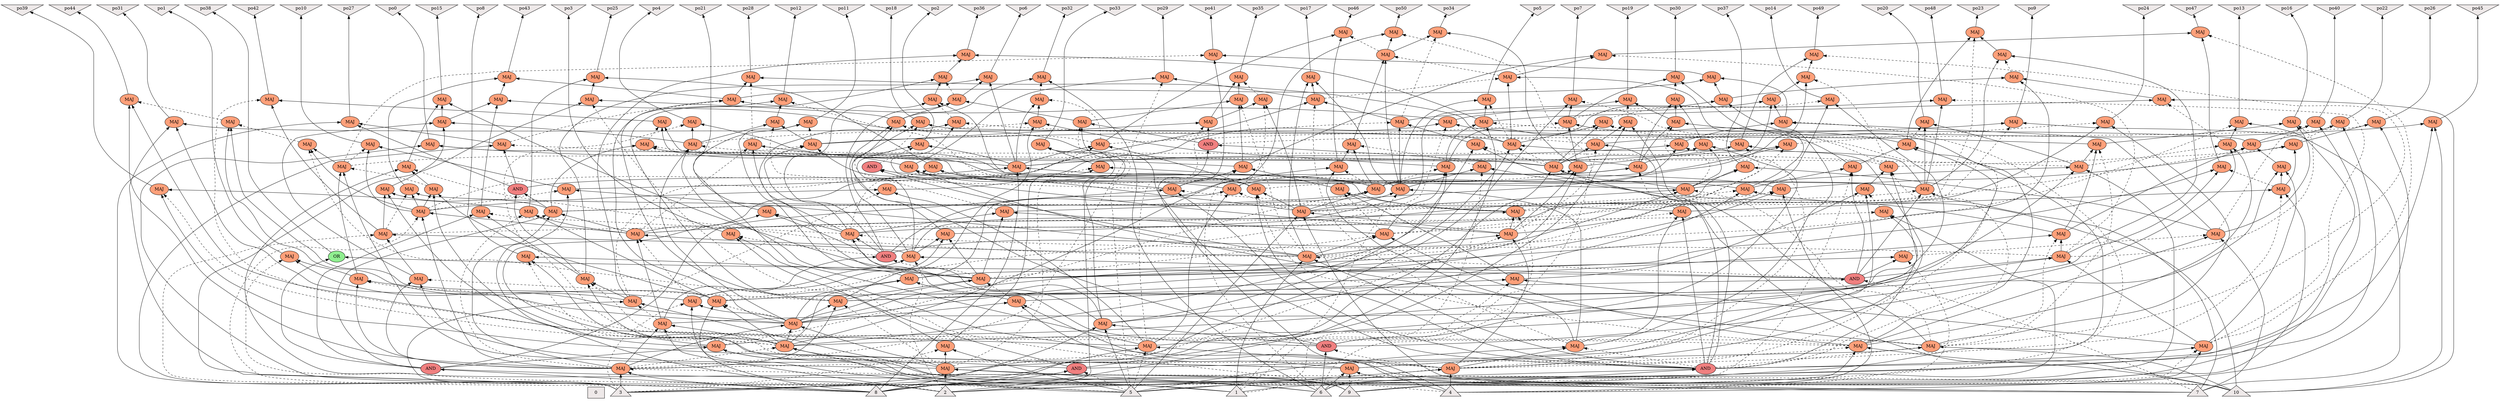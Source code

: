 digraph {
rankdir=BT;
0 [label="0",shape=box,style=filled,fillcolor=snow2]
1 [label="1",shape=triangle,style=filled,fillcolor=snow2]
2 [label="2",shape=triangle,style=filled,fillcolor=snow2]
3 [label="3",shape=triangle,style=filled,fillcolor=snow2]
4 [label="4",shape=triangle,style=filled,fillcolor=snow2]
5 [label="5",shape=triangle,style=filled,fillcolor=snow2]
6 [label="6",shape=triangle,style=filled,fillcolor=snow2]
7 [label="7",shape=triangle,style=filled,fillcolor=snow2]
8 [label="8",shape=triangle,style=filled,fillcolor=snow2]
9 [label="9",shape=triangle,style=filled,fillcolor=snow2]
10 [label="10",shape=triangle,style=filled,fillcolor=snow2]
11 [label="MAJ",shape=ellipse,style=filled,fillcolor=lightsalmon]
12 [label="MAJ",shape=ellipse,style=filled,fillcolor=lightsalmon]
13 [label="MAJ",shape=ellipse,style=filled,fillcolor=lightsalmon]
14 [label="MAJ",shape=ellipse,style=filled,fillcolor=lightsalmon]
15 [label="MAJ",shape=ellipse,style=filled,fillcolor=lightsalmon]
16 [label="MAJ",shape=ellipse,style=filled,fillcolor=lightsalmon]
17 [label="AND",shape=ellipse,style=filled,fillcolor=lightcoral]
18 [label="MAJ",shape=ellipse,style=filled,fillcolor=lightsalmon]
19 [label="AND",shape=ellipse,style=filled,fillcolor=lightcoral]
20 [label="MAJ",shape=ellipse,style=filled,fillcolor=lightsalmon]
21 [label="MAJ",shape=ellipse,style=filled,fillcolor=lightsalmon]
22 [label="MAJ",shape=ellipse,style=filled,fillcolor=lightsalmon]
23 [label="MAJ",shape=ellipse,style=filled,fillcolor=lightsalmon]
24 [label="AND",shape=ellipse,style=filled,fillcolor=lightcoral]
25 [label="MAJ",shape=ellipse,style=filled,fillcolor=lightsalmon]
26 [label="MAJ",shape=ellipse,style=filled,fillcolor=lightsalmon]
27 [label="MAJ",shape=ellipse,style=filled,fillcolor=lightsalmon]
28 [label="MAJ",shape=ellipse,style=filled,fillcolor=lightsalmon]
29 [label="MAJ",shape=ellipse,style=filled,fillcolor=lightsalmon]
30 [label="MAJ",shape=ellipse,style=filled,fillcolor=lightsalmon]
31 [label="MAJ",shape=ellipse,style=filled,fillcolor=lightsalmon]
32 [label="MAJ",shape=ellipse,style=filled,fillcolor=lightsalmon]
33 [label="MAJ",shape=ellipse,style=filled,fillcolor=lightsalmon]
34 [label="MAJ",shape=ellipse,style=filled,fillcolor=lightsalmon]
35 [label="MAJ",shape=ellipse,style=filled,fillcolor=lightsalmon]
36 [label="AND",shape=ellipse,style=filled,fillcolor=lightcoral]
37 [label="MAJ",shape=ellipse,style=filled,fillcolor=lightsalmon]
38 [label="MAJ",shape=ellipse,style=filled,fillcolor=lightsalmon]
39 [label="MAJ",shape=ellipse,style=filled,fillcolor=lightsalmon]
40 [label="AND",shape=ellipse,style=filled,fillcolor=lightcoral]
41 [label="MAJ",shape=ellipse,style=filled,fillcolor=lightsalmon]
42 [label="MAJ",shape=ellipse,style=filled,fillcolor=lightsalmon]
43 [label="MAJ",shape=ellipse,style=filled,fillcolor=lightsalmon]
44 [label="MAJ",shape=ellipse,style=filled,fillcolor=lightsalmon]
45 [label="AND",shape=ellipse,style=filled,fillcolor=lightcoral]
46 [label="MAJ",shape=ellipse,style=filled,fillcolor=lightsalmon]
47 [label="MAJ",shape=ellipse,style=filled,fillcolor=lightsalmon]
48 [label="MAJ",shape=ellipse,style=filled,fillcolor=lightsalmon]
49 [label="MAJ",shape=ellipse,style=filled,fillcolor=lightsalmon]
50 [label="MAJ",shape=ellipse,style=filled,fillcolor=lightsalmon]
51 [label="MAJ",shape=ellipse,style=filled,fillcolor=lightsalmon]
52 [label="MAJ",shape=ellipse,style=filled,fillcolor=lightsalmon]
53 [label="MAJ",shape=ellipse,style=filled,fillcolor=lightsalmon]
54 [label="MAJ",shape=ellipse,style=filled,fillcolor=lightsalmon]
55 [label="MAJ",shape=ellipse,style=filled,fillcolor=lightsalmon]
56 [label="MAJ",shape=ellipse,style=filled,fillcolor=lightsalmon]
57 [label="MAJ",shape=ellipse,style=filled,fillcolor=lightsalmon]
58 [label="MAJ",shape=ellipse,style=filled,fillcolor=lightsalmon]
59 [label="AND",shape=ellipse,style=filled,fillcolor=lightcoral]
60 [label="MAJ",shape=ellipse,style=filled,fillcolor=lightsalmon]
61 [label="MAJ",shape=ellipse,style=filled,fillcolor=lightsalmon]
62 [label="MAJ",shape=ellipse,style=filled,fillcolor=lightsalmon]
63 [label="MAJ",shape=ellipse,style=filled,fillcolor=lightsalmon]
64 [label="MAJ",shape=ellipse,style=filled,fillcolor=lightsalmon]
65 [label="MAJ",shape=ellipse,style=filled,fillcolor=lightsalmon]
66 [label="MAJ",shape=ellipse,style=filled,fillcolor=lightsalmon]
67 [label="MAJ",shape=ellipse,style=filled,fillcolor=lightsalmon]
68 [label="MAJ",shape=ellipse,style=filled,fillcolor=lightsalmon]
69 [label="MAJ",shape=ellipse,style=filled,fillcolor=lightsalmon]
70 [label="MAJ",shape=ellipse,style=filled,fillcolor=lightsalmon]
71 [label="MAJ",shape=ellipse,style=filled,fillcolor=lightsalmon]
72 [label="MAJ",shape=ellipse,style=filled,fillcolor=lightsalmon]
73 [label="MAJ",shape=ellipse,style=filled,fillcolor=lightsalmon]
74 [label="MAJ",shape=ellipse,style=filled,fillcolor=lightsalmon]
75 [label="MAJ",shape=ellipse,style=filled,fillcolor=lightsalmon]
76 [label="MAJ",shape=ellipse,style=filled,fillcolor=lightsalmon]
77 [label="MAJ",shape=ellipse,style=filled,fillcolor=lightsalmon]
78 [label="AND",shape=ellipse,style=filled,fillcolor=lightcoral]
79 [label="MAJ",shape=ellipse,style=filled,fillcolor=lightsalmon]
80 [label="MAJ",shape=ellipse,style=filled,fillcolor=lightsalmon]
81 [label="MAJ",shape=ellipse,style=filled,fillcolor=lightsalmon]
82 [label="MAJ",shape=ellipse,style=filled,fillcolor=lightsalmon]
83 [label="MAJ",shape=ellipse,style=filled,fillcolor=lightsalmon]
84 [label="MAJ",shape=ellipse,style=filled,fillcolor=lightsalmon]
85 [label="MAJ",shape=ellipse,style=filled,fillcolor=lightsalmon]
86 [label="MAJ",shape=ellipse,style=filled,fillcolor=lightsalmon]
87 [label="MAJ",shape=ellipse,style=filled,fillcolor=lightsalmon]
88 [label="MAJ",shape=ellipse,style=filled,fillcolor=lightsalmon]
89 [label="MAJ",shape=ellipse,style=filled,fillcolor=lightsalmon]
90 [label="MAJ",shape=ellipse,style=filled,fillcolor=lightsalmon]
91 [label="MAJ",shape=ellipse,style=filled,fillcolor=lightsalmon]
92 [label="MAJ",shape=ellipse,style=filled,fillcolor=lightsalmon]
93 [label="MAJ",shape=ellipse,style=filled,fillcolor=lightsalmon]
94 [label="MAJ",shape=ellipse,style=filled,fillcolor=lightsalmon]
95 [label="MAJ",shape=ellipse,style=filled,fillcolor=lightsalmon]
96 [label="MAJ",shape=ellipse,style=filled,fillcolor=lightsalmon]
97 [label="MAJ",shape=ellipse,style=filled,fillcolor=lightsalmon]
98 [label="MAJ",shape=ellipse,style=filled,fillcolor=lightsalmon]
99 [label="MAJ",shape=ellipse,style=filled,fillcolor=lightsalmon]
100 [label="MAJ",shape=ellipse,style=filled,fillcolor=lightsalmon]
101 [label="MAJ",shape=ellipse,style=filled,fillcolor=lightsalmon]
102 [label="MAJ",shape=ellipse,style=filled,fillcolor=lightsalmon]
103 [label="MAJ",shape=ellipse,style=filled,fillcolor=lightsalmon]
104 [label="MAJ",shape=ellipse,style=filled,fillcolor=lightsalmon]
105 [label="MAJ",shape=ellipse,style=filled,fillcolor=lightsalmon]
106 [label="MAJ",shape=ellipse,style=filled,fillcolor=lightsalmon]
107 [label="MAJ",shape=ellipse,style=filled,fillcolor=lightsalmon]
108 [label="MAJ",shape=ellipse,style=filled,fillcolor=lightsalmon]
109 [label="MAJ",shape=ellipse,style=filled,fillcolor=lightsalmon]
110 [label="MAJ",shape=ellipse,style=filled,fillcolor=lightsalmon]
111 [label="MAJ",shape=ellipse,style=filled,fillcolor=lightsalmon]
112 [label="MAJ",shape=ellipse,style=filled,fillcolor=lightsalmon]
113 [label="MAJ",shape=ellipse,style=filled,fillcolor=lightsalmon]
114 [label="MAJ",shape=ellipse,style=filled,fillcolor=lightsalmon]
115 [label="MAJ",shape=ellipse,style=filled,fillcolor=lightsalmon]
116 [label="MAJ",shape=ellipse,style=filled,fillcolor=lightsalmon]
117 [label="MAJ",shape=ellipse,style=filled,fillcolor=lightsalmon]
118 [label="MAJ",shape=ellipse,style=filled,fillcolor=lightsalmon]
119 [label="MAJ",shape=ellipse,style=filled,fillcolor=lightsalmon]
120 [label="MAJ",shape=ellipse,style=filled,fillcolor=lightsalmon]
121 [label="MAJ",shape=ellipse,style=filled,fillcolor=lightsalmon]
122 [label="MAJ",shape=ellipse,style=filled,fillcolor=lightsalmon]
123 [label="MAJ",shape=ellipse,style=filled,fillcolor=lightsalmon]
124 [label="MAJ",shape=ellipse,style=filled,fillcolor=lightsalmon]
125 [label="MAJ",shape=ellipse,style=filled,fillcolor=lightsalmon]
126 [label="MAJ",shape=ellipse,style=filled,fillcolor=lightsalmon]
127 [label="MAJ",shape=ellipse,style=filled,fillcolor=lightsalmon]
128 [label="MAJ",shape=ellipse,style=filled,fillcolor=lightsalmon]
129 [label="MAJ",shape=ellipse,style=filled,fillcolor=lightsalmon]
130 [label="MAJ",shape=ellipse,style=filled,fillcolor=lightsalmon]
131 [label="MAJ",shape=ellipse,style=filled,fillcolor=lightsalmon]
132 [label="MAJ",shape=ellipse,style=filled,fillcolor=lightsalmon]
133 [label="MAJ",shape=ellipse,style=filled,fillcolor=lightsalmon]
134 [label="MAJ",shape=ellipse,style=filled,fillcolor=lightsalmon]
135 [label="MAJ",shape=ellipse,style=filled,fillcolor=lightsalmon]
136 [label="MAJ",shape=ellipse,style=filled,fillcolor=lightsalmon]
137 [label="MAJ",shape=ellipse,style=filled,fillcolor=lightsalmon]
138 [label="MAJ",shape=ellipse,style=filled,fillcolor=lightsalmon]
139 [label="MAJ",shape=ellipse,style=filled,fillcolor=lightsalmon]
140 [label="MAJ",shape=ellipse,style=filled,fillcolor=lightsalmon]
141 [label="AND",shape=ellipse,style=filled,fillcolor=lightcoral]
142 [label="MAJ",shape=ellipse,style=filled,fillcolor=lightsalmon]
143 [label="MAJ",shape=ellipse,style=filled,fillcolor=lightsalmon]
144 [label="MAJ",shape=ellipse,style=filled,fillcolor=lightsalmon]
145 [label="MAJ",shape=ellipse,style=filled,fillcolor=lightsalmon]
146 [label="MAJ",shape=ellipse,style=filled,fillcolor=lightsalmon]
147 [label="MAJ",shape=ellipse,style=filled,fillcolor=lightsalmon]
148 [label="MAJ",shape=ellipse,style=filled,fillcolor=lightsalmon]
149 [label="MAJ",shape=ellipse,style=filled,fillcolor=lightsalmon]
150 [label="MAJ",shape=ellipse,style=filled,fillcolor=lightsalmon]
151 [label="MAJ",shape=ellipse,style=filled,fillcolor=lightsalmon]
152 [label="MAJ",shape=ellipse,style=filled,fillcolor=lightsalmon]
153 [label="MAJ",shape=ellipse,style=filled,fillcolor=lightsalmon]
154 [label="MAJ",shape=ellipse,style=filled,fillcolor=lightsalmon]
155 [label="MAJ",shape=ellipse,style=filled,fillcolor=lightsalmon]
156 [label="MAJ",shape=ellipse,style=filled,fillcolor=lightsalmon]
157 [label="MAJ",shape=ellipse,style=filled,fillcolor=lightsalmon]
158 [label="MAJ",shape=ellipse,style=filled,fillcolor=lightsalmon]
159 [label="MAJ",shape=ellipse,style=filled,fillcolor=lightsalmon]
160 [label="MAJ",shape=ellipse,style=filled,fillcolor=lightsalmon]
161 [label="MAJ",shape=ellipse,style=filled,fillcolor=lightsalmon]
162 [label="MAJ",shape=ellipse,style=filled,fillcolor=lightsalmon]
163 [label="MAJ",shape=ellipse,style=filled,fillcolor=lightsalmon]
164 [label="MAJ",shape=ellipse,style=filled,fillcolor=lightsalmon]
165 [label="MAJ",shape=ellipse,style=filled,fillcolor=lightsalmon]
166 [label="MAJ",shape=ellipse,style=filled,fillcolor=lightsalmon]
167 [label="MAJ",shape=ellipse,style=filled,fillcolor=lightsalmon]
168 [label="MAJ",shape=ellipse,style=filled,fillcolor=lightsalmon]
169 [label="MAJ",shape=ellipse,style=filled,fillcolor=lightsalmon]
170 [label="MAJ",shape=ellipse,style=filled,fillcolor=lightsalmon]
171 [label="MAJ",shape=ellipse,style=filled,fillcolor=lightsalmon]
172 [label="MAJ",shape=ellipse,style=filled,fillcolor=lightsalmon]
173 [label="MAJ",shape=ellipse,style=filled,fillcolor=lightsalmon]
174 [label="MAJ",shape=ellipse,style=filled,fillcolor=lightsalmon]
175 [label="MAJ",shape=ellipse,style=filled,fillcolor=lightsalmon]
176 [label="MAJ",shape=ellipse,style=filled,fillcolor=lightsalmon]
177 [label="MAJ",shape=ellipse,style=filled,fillcolor=lightsalmon]
178 [label="MAJ",shape=ellipse,style=filled,fillcolor=lightsalmon]
179 [label="MAJ",shape=ellipse,style=filled,fillcolor=lightsalmon]
180 [label="MAJ",shape=ellipse,style=filled,fillcolor=lightsalmon]
181 [label="MAJ",shape=ellipse,style=filled,fillcolor=lightsalmon]
182 [label="MAJ",shape=ellipse,style=filled,fillcolor=lightsalmon]
183 [label="MAJ",shape=ellipse,style=filled,fillcolor=lightsalmon]
184 [label="OR",shape=ellipse,style=filled,fillcolor=palegreen2]
185 [label="MAJ",shape=ellipse,style=filled,fillcolor=lightsalmon]
186 [label="MAJ",shape=ellipse,style=filled,fillcolor=lightsalmon]
187 [label="MAJ",shape=ellipse,style=filled,fillcolor=lightsalmon]
188 [label="MAJ",shape=ellipse,style=filled,fillcolor=lightsalmon]
189 [label="MAJ",shape=ellipse,style=filled,fillcolor=lightsalmon]
190 [label="MAJ",shape=ellipse,style=filled,fillcolor=lightsalmon]
191 [label="MAJ",shape=ellipse,style=filled,fillcolor=lightsalmon]
192 [label="MAJ",shape=ellipse,style=filled,fillcolor=lightsalmon]
193 [label="MAJ",shape=ellipse,style=filled,fillcolor=lightsalmon]
194 [label="MAJ",shape=ellipse,style=filled,fillcolor=lightsalmon]
195 [label="MAJ",shape=ellipse,style=filled,fillcolor=lightsalmon]
196 [label="MAJ",shape=ellipse,style=filled,fillcolor=lightsalmon]
197 [label="MAJ",shape=ellipse,style=filled,fillcolor=lightsalmon]
198 [label="MAJ",shape=ellipse,style=filled,fillcolor=lightsalmon]
199 [label="MAJ",shape=ellipse,style=filled,fillcolor=lightsalmon]
200 [label="MAJ",shape=ellipse,style=filled,fillcolor=lightsalmon]
201 [label="MAJ",shape=ellipse,style=filled,fillcolor=lightsalmon]
202 [label="MAJ",shape=ellipse,style=filled,fillcolor=lightsalmon]
203 [label="MAJ",shape=ellipse,style=filled,fillcolor=lightsalmon]
204 [label="MAJ",shape=ellipse,style=filled,fillcolor=lightsalmon]
205 [label="MAJ",shape=ellipse,style=filled,fillcolor=lightsalmon]
206 [label="MAJ",shape=ellipse,style=filled,fillcolor=lightsalmon]
207 [label="MAJ",shape=ellipse,style=filled,fillcolor=lightsalmon]
208 [label="MAJ",shape=ellipse,style=filled,fillcolor=lightsalmon]
209 [label="MAJ",shape=ellipse,style=filled,fillcolor=lightsalmon]
210 [label="MAJ",shape=ellipse,style=filled,fillcolor=lightsalmon]
po0 [shape=invtriangle,style=filled,fillcolor=snow2]
po1 [shape=invtriangle,style=filled,fillcolor=snow2]
po2 [shape=invtriangle,style=filled,fillcolor=snow2]
po3 [shape=invtriangle,style=filled,fillcolor=snow2]
po4 [shape=invtriangle,style=filled,fillcolor=snow2]
po5 [shape=invtriangle,style=filled,fillcolor=snow2]
po6 [shape=invtriangle,style=filled,fillcolor=snow2]
po7 [shape=invtriangle,style=filled,fillcolor=snow2]
po8 [shape=invtriangle,style=filled,fillcolor=snow2]
po9 [shape=invtriangle,style=filled,fillcolor=snow2]
po10 [shape=invtriangle,style=filled,fillcolor=snow2]
po11 [shape=invtriangle,style=filled,fillcolor=snow2]
po12 [shape=invtriangle,style=filled,fillcolor=snow2]
po13 [shape=invtriangle,style=filled,fillcolor=snow2]
po14 [shape=invtriangle,style=filled,fillcolor=snow2]
po15 [shape=invtriangle,style=filled,fillcolor=snow2]
po16 [shape=invtriangle,style=filled,fillcolor=snow2]
po17 [shape=invtriangle,style=filled,fillcolor=snow2]
po18 [shape=invtriangle,style=filled,fillcolor=snow2]
po19 [shape=invtriangle,style=filled,fillcolor=snow2]
po20 [shape=invtriangle,style=filled,fillcolor=snow2]
po21 [shape=invtriangle,style=filled,fillcolor=snow2]
po22 [shape=invtriangle,style=filled,fillcolor=snow2]
po23 [shape=invtriangle,style=filled,fillcolor=snow2]
po24 [shape=invtriangle,style=filled,fillcolor=snow2]
po25 [shape=invtriangle,style=filled,fillcolor=snow2]
po26 [shape=invtriangle,style=filled,fillcolor=snow2]
po27 [shape=invtriangle,style=filled,fillcolor=snow2]
po28 [shape=invtriangle,style=filled,fillcolor=snow2]
po29 [shape=invtriangle,style=filled,fillcolor=snow2]
po30 [shape=invtriangle,style=filled,fillcolor=snow2]
po31 [shape=invtriangle,style=filled,fillcolor=snow2]
po32 [shape=invtriangle,style=filled,fillcolor=snow2]
po33 [shape=invtriangle,style=filled,fillcolor=snow2]
po34 [shape=invtriangle,style=filled,fillcolor=snow2]
po35 [shape=invtriangle,style=filled,fillcolor=snow2]
po36 [shape=invtriangle,style=filled,fillcolor=snow2]
po37 [shape=invtriangle,style=filled,fillcolor=snow2]
po38 [shape=invtriangle,style=filled,fillcolor=snow2]
po39 [shape=invtriangle,style=filled,fillcolor=snow2]
po40 [shape=invtriangle,style=filled,fillcolor=snow2]
po41 [shape=invtriangle,style=filled,fillcolor=snow2]
po42 [shape=invtriangle,style=filled,fillcolor=snow2]
po43 [shape=invtriangle,style=filled,fillcolor=snow2]
po44 [shape=invtriangle,style=filled,fillcolor=snow2]
po45 [shape=invtriangle,style=filled,fillcolor=snow2]
po46 [shape=invtriangle,style=filled,fillcolor=snow2]
po47 [shape=invtriangle,style=filled,fillcolor=snow2]
po48 [shape=invtriangle,style=filled,fillcolor=snow2]
po49 [shape=invtriangle,style=filled,fillcolor=snow2]
po50 [shape=invtriangle,style=filled,fillcolor=snow2]
3 -> 11 [style=solid]
8 -> 11 [style=solid]
10 -> 11 [style=dashed]
1 -> 12 [style=solid]
5 -> 12 [style=solid]
11 -> 12 [style=dashed]
2 -> 13 [style=solid]
11 -> 13 [style=solid]
12 -> 13 [style=solid]
2 -> 14 [style=dashed]
6 -> 14 [style=solid]
9 -> 14 [style=solid]
11 -> 15 [style=solid]
12 -> 15 [style=solid]
14 -> 15 [style=solid]
3 -> 16 [style=dashed]
5 -> 16 [style=solid]
15 -> 16 [style=solid]
2 -> 17 [style=solid]
9 -> 17 [style=solid]
11 -> 18 [style=solid]
14 -> 18 [style=dashed]
15 -> 18 [style=solid]
7 -> 19 [style=dashed]
18 -> 19 [style=solid]
1 -> 20 [style=solid]
17 -> 20 [style=solid]
19 -> 20 [style=dashed]
13 -> 21 [style=solid]
16 -> 21 [style=dashed]
20 -> 21 [style=solid]
4 -> 22 [style=solid]
5 -> 22 [style=solid]
6 -> 22 [style=dashed]
11 -> 23 [style=dashed]
20 -> 23 [style=solid]
22 -> 23 [style=solid]
6 -> 24 [style=solid]
22 -> 24 [style=dashed]
21 -> 25 [style=solid]
23 -> 25 [style=solid]
24 -> 25 [style=dashed]
4 -> 26 [style=solid]
15 -> 26 [style=solid]
25 -> 26 [style=dashed]
8 -> 27 [style=solid]
21 -> 27 [style=solid]
26 -> 27 [style=solid]
5 -> 28 [style=solid]
10 -> 28 [style=solid]
23 -> 28 [style=solid]
5 -> 29 [style=solid]
8 -> 29 [style=solid]
24 -> 29 [style=solid]
10 -> 30 [style=solid]
28 -> 30 [style=dashed]
29 -> 30 [style=solid]
1 -> 31 [style=solid]
27 -> 31 [style=solid]
30 -> 31 [style=solid]
5 -> 32 [style=solid]
10 -> 32 [style=solid]
22 -> 32 [style=dashed]
11 -> 33 [style=solid]
16 -> 33 [style=solid]
32 -> 33 [style=dashed]
5 -> 34 [style=dashed]
15 -> 34 [style=solid]
33 -> 34 [style=solid]
2 -> 35 [style=dashed]
16 -> 35 [style=solid]
19 -> 35 [style=solid]
1 -> 36 [style=solid]
8 -> 36 [style=solid]
11 -> 37 [style=solid]
21 -> 37 [style=solid]
36 -> 37 [style=solid]
6 -> 38 [style=solid]
7 -> 38 [style=solid]
36 -> 38 [style=solid]
28 -> 39 [style=solid]
37 -> 39 [style=solid]
38 -> 39 [style=dashed]
20 -> 40 [style=solid]
39 -> 40 [style=solid]
27 -> 41 [style=solid]
35 -> 41 [style=solid]
40 -> 41 [style=dashed]
6 -> 42 [style=solid]
7 -> 42 [style=solid]
9 -> 42 [style=dashed]
4 -> 43 [style=solid]
15 -> 43 [style=solid]
42 -> 43 [style=solid]
15 -> 44 [style=solid]
18 -> 44 [style=solid]
43 -> 44 [style=dashed]
13 -> 45 [style=solid]
44 -> 45 [style=dashed]
3 -> 46 [style=dashed]
5 -> 46 [style=solid]
14 -> 46 [style=solid]
7 -> 47 [style=solid]
45 -> 47 [style=dashed]
46 -> 47 [style=solid]
7 -> 48 [style=solid]
19 -> 48 [style=solid]
37 -> 48 [style=dashed]
12 -> 49 [style=solid]
15 -> 49 [style=solid]
43 -> 49 [style=solid]
4 -> 50 [style=solid]
9 -> 50 [style=dashed]
17 -> 50 [style=solid]
1 -> 51 [style=dashed]
43 -> 51 [style=solid]
50 -> 51 [style=solid]
6 -> 52 [style=solid]
17 -> 52 [style=solid]
21 -> 52 [style=dashed]
14 -> 53 [style=solid]
51 -> 53 [style=solid]
52 -> 53 [style=dashed]
17 -> 54 [style=dashed]
42 -> 54 [style=solid]
53 -> 54 [style=solid]
15 -> 55 [style=solid]
49 -> 55 [style=solid]
54 -> 55 [style=dashed]
12 -> 56 [style=dashed]
48 -> 56 [style=solid]
55 -> 56 [style=solid]
5 -> 57 [style=solid]
17 -> 57 [style=dashed]
22 -> 57 [style=solid]
1 -> 58 [style=dashed]
28 -> 58 [style=solid]
57 -> 58 [style=solid]
5 -> 59 [style=dashed]
8 -> 59 [style=solid]
10 -> 60 [style=solid]
17 -> 60 [style=dashed]
59 -> 60 [style=solid]
28 -> 61 [style=solid]
45 -> 61 [style=solid]
60 -> 61 [style=dashed]
3 -> 62 [style=solid]
17 -> 62 [style=solid]
61 -> 62 [style=solid]
12 -> 63 [style=solid]
48 -> 63 [style=solid]
62 -> 63 [style=dashed]
20 -> 64 [style=solid]
32 -> 64 [style=solid]
44 -> 64 [style=dashed]
29 -> 65 [style=solid]
39 -> 65 [style=dashed]
64 -> 65 [style=solid]
17 -> 66 [style=solid]
28 -> 66 [style=solid]
32 -> 66 [style=dashed]
23 -> 67 [style=solid]
49 -> 67 [style=solid]
66 -> 67 [style=dashed]
20 -> 68 [style=dashed]
22 -> 68 [style=solid]
67 -> 68 [style=solid]
2 -> 69 [style=solid]
65 -> 69 [style=solid]
68 -> 69 [style=dashed]
58 -> 70 [style=solid]
63 -> 70 [style=dashed]
69 -> 70 [style=solid]
3 -> 71 [style=solid]
9 -> 71 [style=solid]
13 -> 71 [style=dashed]
14 -> 72 [style=solid]
60 -> 72 [style=dashed]
71 -> 72 [style=solid]
8 -> 73 [style=solid]
12 -> 73 [style=solid]
15 -> 73 [style=dashed]
19 -> 74 [style=solid]
50 -> 74 [style=solid]
73 -> 74 [style=solid]
29 -> 75 [style=solid]
45 -> 75 [style=solid]
74 -> 75 [style=dashed]
27 -> 76 [style=solid]
66 -> 76 [style=solid]
75 -> 76 [style=dashed]
24 -> 77 [style=solid]
35 -> 77 [style=solid]
76 -> 77 [style=dashed]
4 -> 78 [style=solid]
62 -> 78 [style=solid]
5 -> 79 [style=dashed]
17 -> 79 [style=solid]
78 -> 79 [style=solid]
45 -> 80 [style=solid]
77 -> 80 [style=solid]
79 -> 80 [style=solid]
27 -> 81 [style=solid]
72 -> 81 [style=solid]
80 -> 81 [style=solid]
3 -> 82 [style=dashed]
19 -> 82 [style=solid]
30 -> 82 [style=solid]
67 -> 83 [style=solid]
76 -> 83 [style=dashed]
82 -> 83 [style=solid]
3 -> 84 [style=solid]
54 -> 84 [style=dashed]
83 -> 84 [style=solid]
12 -> 85 [style=solid]
22 -> 85 [style=dashed]
44 -> 85 [style=solid]
2 -> 86 [style=dashed]
11 -> 86 [style=solid]
21 -> 86 [style=solid]
42 -> 87 [style=solid]
73 -> 87 [style=solid]
86 -> 87 [style=solid]
14 -> 88 [style=solid]
33 -> 88 [style=solid]
87 -> 88 [style=dashed]
25 -> 89 [style=solid]
75 -> 89 [style=solid]
88 -> 89 [style=dashed]
7 -> 90 [style=solid]
64 -> 90 [style=dashed]
89 -> 90 [style=solid]
2 -> 91 [style=solid]
20 -> 91 [style=solid]
86 -> 91 [style=dashed]
86 -> 92 [style=solid]
88 -> 92 [style=dashed]
91 -> 92 [style=solid]
5 -> 93 [style=dashed]
8 -> 93 [style=solid]
22 -> 93 [style=solid]
24 -> 94 [style=solid]
89 -> 94 [style=dashed]
93 -> 94 [style=solid]
17 -> 95 [style=solid]
25 -> 95 [style=dashed]
36 -> 95 [style=solid]
55 -> 96 [style=solid]
89 -> 96 [style=solid]
95 -> 96 [style=dashed]
15 -> 97 [style=solid]
58 -> 97 [style=dashed]
96 -> 97 [style=solid]
6 -> 98 [style=solid]
13 -> 98 [style=solid]
61 -> 98 [style=solid]
24 -> 99 [style=solid]
32 -> 99 [style=solid]
98 -> 99 [style=dashed]
8 -> 100 [style=solid]
20 -> 100 [style=dashed]
99 -> 100 [style=solid]
42 -> 101 [style=dashed]
62 -> 101 [style=solid]
63 -> 101 [style=solid]
38 -> 102 [style=solid]
75 -> 102 [style=solid]
101 -> 102 [style=dashed]
9 -> 103 [style=solid]
20 -> 103 [style=dashed]
87 -> 103 [style=solid]
11 -> 104 [style=solid]
18 -> 104 [style=dashed]
59 -> 104 [style=solid]
3 -> 105 [style=dashed]
35 -> 105 [style=solid]
104 -> 105 [style=solid]
37 -> 106 [style=solid]
38 -> 106 [style=solid]
105 -> 106 [style=solid]
55 -> 107 [style=solid]
104 -> 107 [style=solid]
106 -> 107 [style=solid]
44 -> 108 [style=solid]
103 -> 108 [style=solid]
107 -> 108 [style=solid]
18 -> 109 [style=solid]
60 -> 109 [style=dashed]
74 -> 109 [style=solid]
60 -> 110 [style=dashed]
98 -> 110 [style=solid]
109 -> 110 [style=solid]
4 -> 111 [style=dashed]
19 -> 111 [style=solid]
44 -> 111 [style=solid]
7 -> 112 [style=solid]
32 -> 112 [style=solid]
111 -> 112 [style=dashed]
74 -> 113 [style=dashed]
110 -> 113 [style=solid]
112 -> 113 [style=solid]
10 -> 114 [style=solid]
15 -> 114 [style=solid]
62 -> 114 [style=dashed]
58 -> 115 [style=solid]
86 -> 115 [style=dashed]
114 -> 115 [style=solid]
57 -> 116 [style=dashed]
91 -> 116 [style=solid]
115 -> 116 [style=solid]
20 -> 117 [style=solid]
58 -> 117 [style=solid]
116 -> 117 [style=solid]
16 -> 118 [style=solid]
35 -> 118 [style=solid]
44 -> 118 [style=solid]
44 -> 119 [style=solid]
64 -> 119 [style=solid]
75 -> 119 [style=solid]
17 -> 120 [style=solid]
57 -> 120 [style=solid]
64 -> 120 [style=dashed]
1 -> 121 [style=solid]
22 -> 121 [style=dashed]
120 -> 121 [style=solid]
12 -> 122 [style=solid]
50 -> 122 [style=solid]
121 -> 122 [style=solid]
105 -> 123 [style=dashed]
109 -> 123 [style=solid]
122 -> 123 [style=solid]
118 -> 124 [style=solid]
119 -> 124 [style=dashed]
123 -> 124 [style=solid]
17 -> 125 [style=solid]
23 -> 125 [style=dashed]
62 -> 125 [style=solid]
59 -> 126 [style=solid]
60 -> 126 [style=solid]
125 -> 126 [style=solid]
2 -> 127 [style=solid]
82 -> 127 [style=solid]
93 -> 127 [style=solid]
28 -> 128 [style=dashed]
49 -> 128 [style=solid]
93 -> 128 [style=solid]
39 -> 129 [style=solid]
120 -> 129 [style=dashed]
128 -> 129 [style=solid]
61 -> 130 [style=dashed]
127 -> 130 [style=solid]
129 -> 130 [style=solid]
35 -> 131 [style=solid]
126 -> 131 [style=dashed]
130 -> 131 [style=solid]
48 -> 132 [style=solid]
98 -> 132 [style=solid]
127 -> 132 [style=dashed]
38 -> 133 [style=solid]
44 -> 133 [style=solid]
75 -> 133 [style=solid]
26 -> 134 [style=solid]
54 -> 134 [style=dashed]
121 -> 134 [style=solid]
3 -> 135 [style=solid]
123 -> 135 [style=solid]
134 -> 135 [style=dashed]
32 -> 136 [style=solid]
65 -> 136 [style=solid]
83 -> 136 [style=dashed]
10 -> 137 [style=solid]
69 -> 137 [style=solid]
99 -> 137 [style=dashed]
44 -> 138 [style=solid]
136 -> 138 [style=solid]
137 -> 138 [style=solid]
48 -> 139 [style=solid]
74 -> 139 [style=solid]
138 -> 139 [style=dashed]
25 -> 140 [style=dashed]
127 -> 140 [style=solid]
139 -> 140 [style=solid]
37 -> 141 [style=solid]
72 -> 141 [style=solid]
25 -> 142 [style=dashed]
27 -> 142 [style=solid]
141 -> 142 [style=solid]
23 -> 143 [style=solid]
60 -> 143 [style=solid]
142 -> 143 [style=dashed]
11 -> 144 [style=dashed]
21 -> 144 [style=solid]
73 -> 144 [style=solid]
4 -> 145 [style=dashed]
8 -> 145 [style=solid]
77 -> 145 [style=solid]
66 -> 146 [style=solid]
71 -> 146 [style=dashed]
95 -> 146 [style=solid]
144 -> 147 [style=solid]
145 -> 147 [style=solid]
146 -> 147 [style=solid]
9 -> 148 [style=solid]
78 -> 148 [style=dashed]
134 -> 148 [style=solid]
3 -> 149 [style=solid]
27 -> 149 [style=dashed]
141 -> 149 [style=solid]
3 -> 150 [style=solid]
141 -> 150 [style=solid]
149 -> 150 [style=solid]
28 -> 151 [style=solid]
60 -> 151 [style=solid]
128 -> 151 [style=solid]
21 -> 152 [style=dashed]
75 -> 152 [style=solid]
151 -> 152 [style=solid]
71 -> 153 [style=dashed]
86 -> 153 [style=solid]
93 -> 153 [style=solid]
73 -> 154 [style=dashed]
110 -> 154 [style=solid]
153 -> 154 [style=solid]
18 -> 155 [style=solid]
149 -> 155 [style=dashed]
154 -> 155 [style=solid]
63 -> 156 [style=solid]
152 -> 156 [style=dashed]
155 -> 156 [style=solid]
11 -> 157 [style=dashed]
116 -> 157 [style=solid]
151 -> 157 [style=solid]
24 -> 158 [style=solid]
61 -> 158 [style=solid]
62 -> 158 [style=solid]
129 -> 159 [style=solid]
130 -> 159 [style=solid]
158 -> 159 [style=solid]
57 -> 160 [style=solid]
83 -> 160 [style=solid]
159 -> 160 [style=dashed]
8 -> 161 [style=solid]
15 -> 161 [style=solid]
63 -> 161 [style=solid]
18 -> 162 [style=solid]
55 -> 162 [style=dashed]
65 -> 162 [style=solid]
27 -> 163 [style=solid]
76 -> 163 [style=dashed]
162 -> 163 [style=solid]
6 -> 164 [style=solid]
77 -> 164 [style=solid]
163 -> 164 [style=dashed]
14 -> 165 [style=dashed]
39 -> 165 [style=solid]
46 -> 165 [style=solid]
2 -> 166 [style=solid]
29 -> 166 [style=solid]
165 -> 166 [style=solid]
1 -> 167 [style=dashed]
58 -> 167 [style=solid]
109 -> 167 [style=solid]
39 -> 168 [style=dashed]
45 -> 168 [style=solid]
57 -> 168 [style=solid]
39 -> 169 [style=solid]
167 -> 169 [style=dashed]
168 -> 169 [style=solid]
30 -> 170 [style=solid]
63 -> 170 [style=solid]
116 -> 170 [style=dashed]
58 -> 171 [style=solid]
169 -> 171 [style=solid]
170 -> 171 [style=dashed]
67 -> 172 [style=solid]
115 -> 172 [style=dashed]
171 -> 172 [style=solid]
78 -> 173 [style=solid]
89 -> 173 [style=solid]
93 -> 173 [style=dashed]
28 -> 174 [style=solid]
128 -> 174 [style=dashed]
173 -> 174 [style=solid]
25 -> 175 [style=solid]
51 -> 175 [style=solid]
64 -> 175 [style=dashed]
6 -> 176 [style=dashed]
95 -> 176 [style=solid]
175 -> 176 [style=solid]
20 -> 177 [style=dashed]
79 -> 177 [style=solid]
176 -> 177 [style=solid]
173 -> 178 [style=solid]
174 -> 178 [style=dashed]
177 -> 178 [style=solid]
23 -> 179 [style=solid]
29 -> 179 [style=solid]
125 -> 179 [style=dashed]
45 -> 180 [style=solid]
61 -> 180 [style=solid]
179 -> 180 [style=dashed]
59 -> 181 [style=solid]
80 -> 181 [style=dashed]
180 -> 181 [style=solid]
69 -> 182 [style=solid]
71 -> 182 [style=solid]
181 -> 182 [style=solid]
61 -> 183 [style=solid]
112 -> 183 [style=solid]
118 -> 183 [style=solid]
19 -> 184 [style=solid]
36 -> 184 [style=solid]
12 -> 185 [style=dashed]
42 -> 185 [style=solid]
144 -> 185 [style=solid]
8 -> 186 [style=solid]
112 -> 186 [style=dashed]
123 -> 186 [style=solid]
22 -> 187 [style=dashed]
27 -> 187 [style=solid]
39 -> 187 [style=solid]
5 -> 188 [style=dashed]
112 -> 188 [style=solid]
187 -> 188 [style=solid]
136 -> 189 [style=solid]
155 -> 189 [style=solid]
188 -> 189 [style=solid]
88 -> 190 [style=dashed]
95 -> 190 [style=solid]
189 -> 190 [style=solid]
37 -> 191 [style=solid]
48 -> 191 [style=solid]
98 -> 191 [style=dashed]
62 -> 192 [style=solid]
176 -> 192 [style=solid]
191 -> 192 [style=dashed]
12 -> 193 [style=dashed]
105 -> 193 [style=solid]
192 -> 193 [style=solid]
86 -> 194 [style=solid]
105 -> 194 [style=dashed]
120 -> 194 [style=solid]
36 -> 195 [style=solid]
72 -> 195 [style=solid]
75 -> 195 [style=dashed]
107 -> 196 [style=solid]
129 -> 196 [style=solid]
195 -> 196 [style=solid]
155 -> 197 [style=solid]
194 -> 197 [style=solid]
196 -> 197 [style=solid]
18 -> 198 [style=dashed]
86 -> 198 [style=solid]
88 -> 198 [style=solid]
71 -> 199 [style=solid]
73 -> 199 [style=solid]
198 -> 199 [style=dashed]
11 -> 200 [style=solid]
93 -> 200 [style=solid]
199 -> 200 [style=dashed]
10 -> 201 [style=solid]
17 -> 201 [style=solid]
125 -> 201 [style=solid]
76 -> 202 [style=solid]
168 -> 202 [style=solid]
171 -> 202 [style=dashed]
44 -> 203 [style=solid]
73 -> 203 [style=solid]
121 -> 203 [style=dashed]
74 -> 204 [style=dashed]
170 -> 204 [style=solid]
176 -> 204 [style=solid]
50 -> 205 [style=dashed]
203 -> 205 [style=solid]
204 -> 205 [style=solid]
48 -> 206 [style=solid]
50 -> 206 [style=dashed]
154 -> 206 [style=solid]
115 -> 207 [style=solid]
129 -> 207 [style=solid]
188 -> 207 [style=solid]
54 -> 208 [style=dashed]
119 -> 208 [style=solid]
207 -> 208 [style=solid]
60 -> 209 [style=dashed]
68 -> 209 [style=solid]
208 -> 209 [style=solid]
6 -> 210 [style=dashed]
12 -> 210 [style=solid]
171 -> 210 [style=solid]
31 -> po0 [style=solid]
34 -> po1 [style=solid]
41 -> po2 [style=solid]
47 -> po3 [style=solid]
56 -> po4 [style=solid]
70 -> po5 [style=solid]
81 -> po6 [style=solid]
84 -> po7 [style=solid]
85 -> po8 [style=solid]
90 -> po9 [style=solid]
92 -> po10 [style=solid]
94 -> po11 [style=solid]
97 -> po12 [style=solid]
100 -> po13 [style=solid]
102 -> po14 [style=solid]
108 -> po15 [style=solid]
113 -> po16 [style=solid]
117 -> po17 [style=solid]
124 -> po18 [style=solid]
131 -> po19 [style=solid]
132 -> po20 [style=solid]
133 -> po21 [style=solid]
135 -> po22 [style=solid]
140 -> po23 [style=solid]
143 -> po24 [style=solid]
147 -> po25 [style=solid]
148 -> po26 [style=solid]
150 -> po27 [style=solid]
156 -> po28 [style=solid]
157 -> po29 [style=solid]
160 -> po30 [style=solid]
161 -> po31 [style=solid]
164 -> po32 [style=solid]
166 -> po33 [style=solid]
172 -> po34 [style=solid]
178 -> po35 [style=solid]
182 -> po36 [style=solid]
183 -> po37 [style=solid]
184 -> po38 [style=solid]
185 -> po39 [style=solid]
186 -> po40 [style=solid]
190 -> po41 [style=solid]
193 -> po42 [style=solid]
197 -> po43 [style=solid]
200 -> po44 [style=solid]
201 -> po45 [style=solid]
202 -> po46 [style=solid]
205 -> po47 [style=solid]
206 -> po48 [style=solid]
209 -> po49 [style=solid]
210 -> po50 [style=solid]
{rank = same; 0; 1; 2; 3; 4; 5; 6; 7; 8; 9; 10; }
{rank = same; 11; 14; 17; 22; 36; 42; 59; }
{rank = same; 12; 24; 32; 38; 46; 50; 57; 60; 93; }
{rank = same; 13; 15; 29; }
{rank = same; 16; 18; 43; 71; 73; }
{rank = same; 19; 33; 44; 49; 51; 72; 104; }
{rank = same; 20; 34; 35; 45; 74; 85; 111; 184; }
{rank = same; 21; 23; 47; 64; 75; 105; 109; 112; 118; }
{rank = same; 25; 28; 37; 52; 86; 119; 120; 133; 144; 195; }
{rank = same; 26; 30; 39; 48; 53; 58; 61; 66; 87; 91; 95; 106; 121; 128; 141; 153; 175; 185; 194; }
{rank = same; 27; 40; 54; 62; 65; 67; 82; 88; 98; 103; 122; 129; 146; 151; 165; 167; 168; 176; 183; 203; }
{rank = same; 31; 41; 55; 63; 68; 76; 78; 89; 92; 99; 110; 114; 123; 125; 127; 134; 142; 149; 152; 158; 166; 169; 187; 191; 198; }
{rank = same; 56; 69; 77; 79; 83; 90; 94; 96; 100; 101; 107; 113; 115; 124; 126; 130; 132; 135; 143; 148; 150; 154; 161; 162; 173; 179; 186; 188; 192; 199; 201; }
{rank = same; 70; 80; 84; 97; 102; 108; 116; 131; 136; 137; 145; 155; 159; 163; 174; 177; 180; 193; 196; 200; 206; 207; }
{rank = same; 81; 117; 138; 147; 156; 157; 160; 164; 170; 178; 181; 189; 197; 208; }
{rank = same; 139; 171; 182; 190; 204; 209; }
{rank = same; 140; 172; 202; 205; 210; }
{rank = same; po0; po1; po2; po3; po4; po5; po6; po7; po8; po9; po10; po11; po12; po13; po14; po15; po16; po17; po18; po19; po20; po21; po22; po23; po24; po25; po26; po27; po28; po29; po30; po31; po32; po33; po34; po35; po36; po37; po38; po39; po40; po41; po42; po43; po44; po45; po46; po47; po48; po49; po50; }
}
